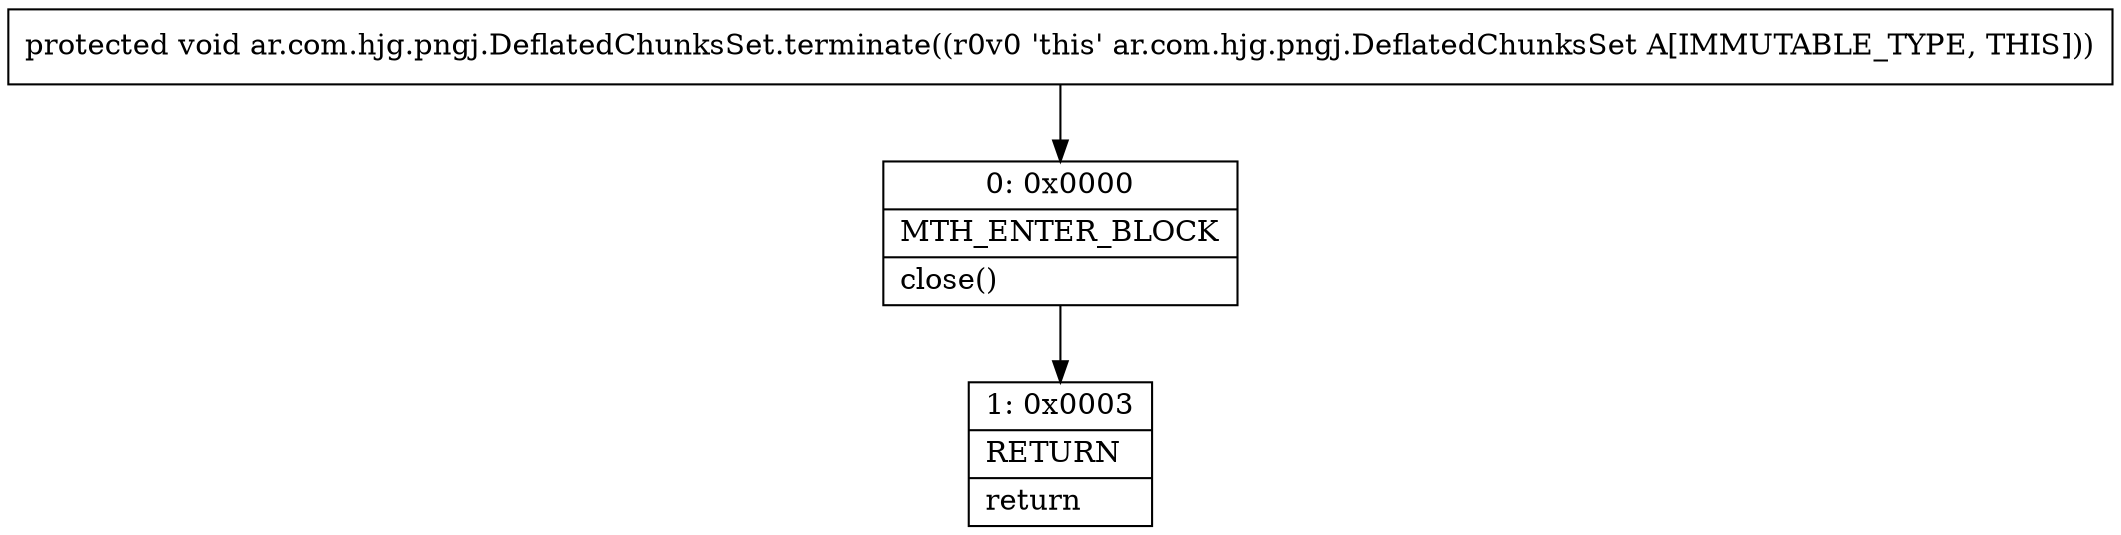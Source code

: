 digraph "CFG forar.com.hjg.pngj.DeflatedChunksSet.terminate()V" {
Node_0 [shape=record,label="{0\:\ 0x0000|MTH_ENTER_BLOCK\l|close()\l}"];
Node_1 [shape=record,label="{1\:\ 0x0003|RETURN\l|return\l}"];
MethodNode[shape=record,label="{protected void ar.com.hjg.pngj.DeflatedChunksSet.terminate((r0v0 'this' ar.com.hjg.pngj.DeflatedChunksSet A[IMMUTABLE_TYPE, THIS])) }"];
MethodNode -> Node_0;
Node_0 -> Node_1;
}

